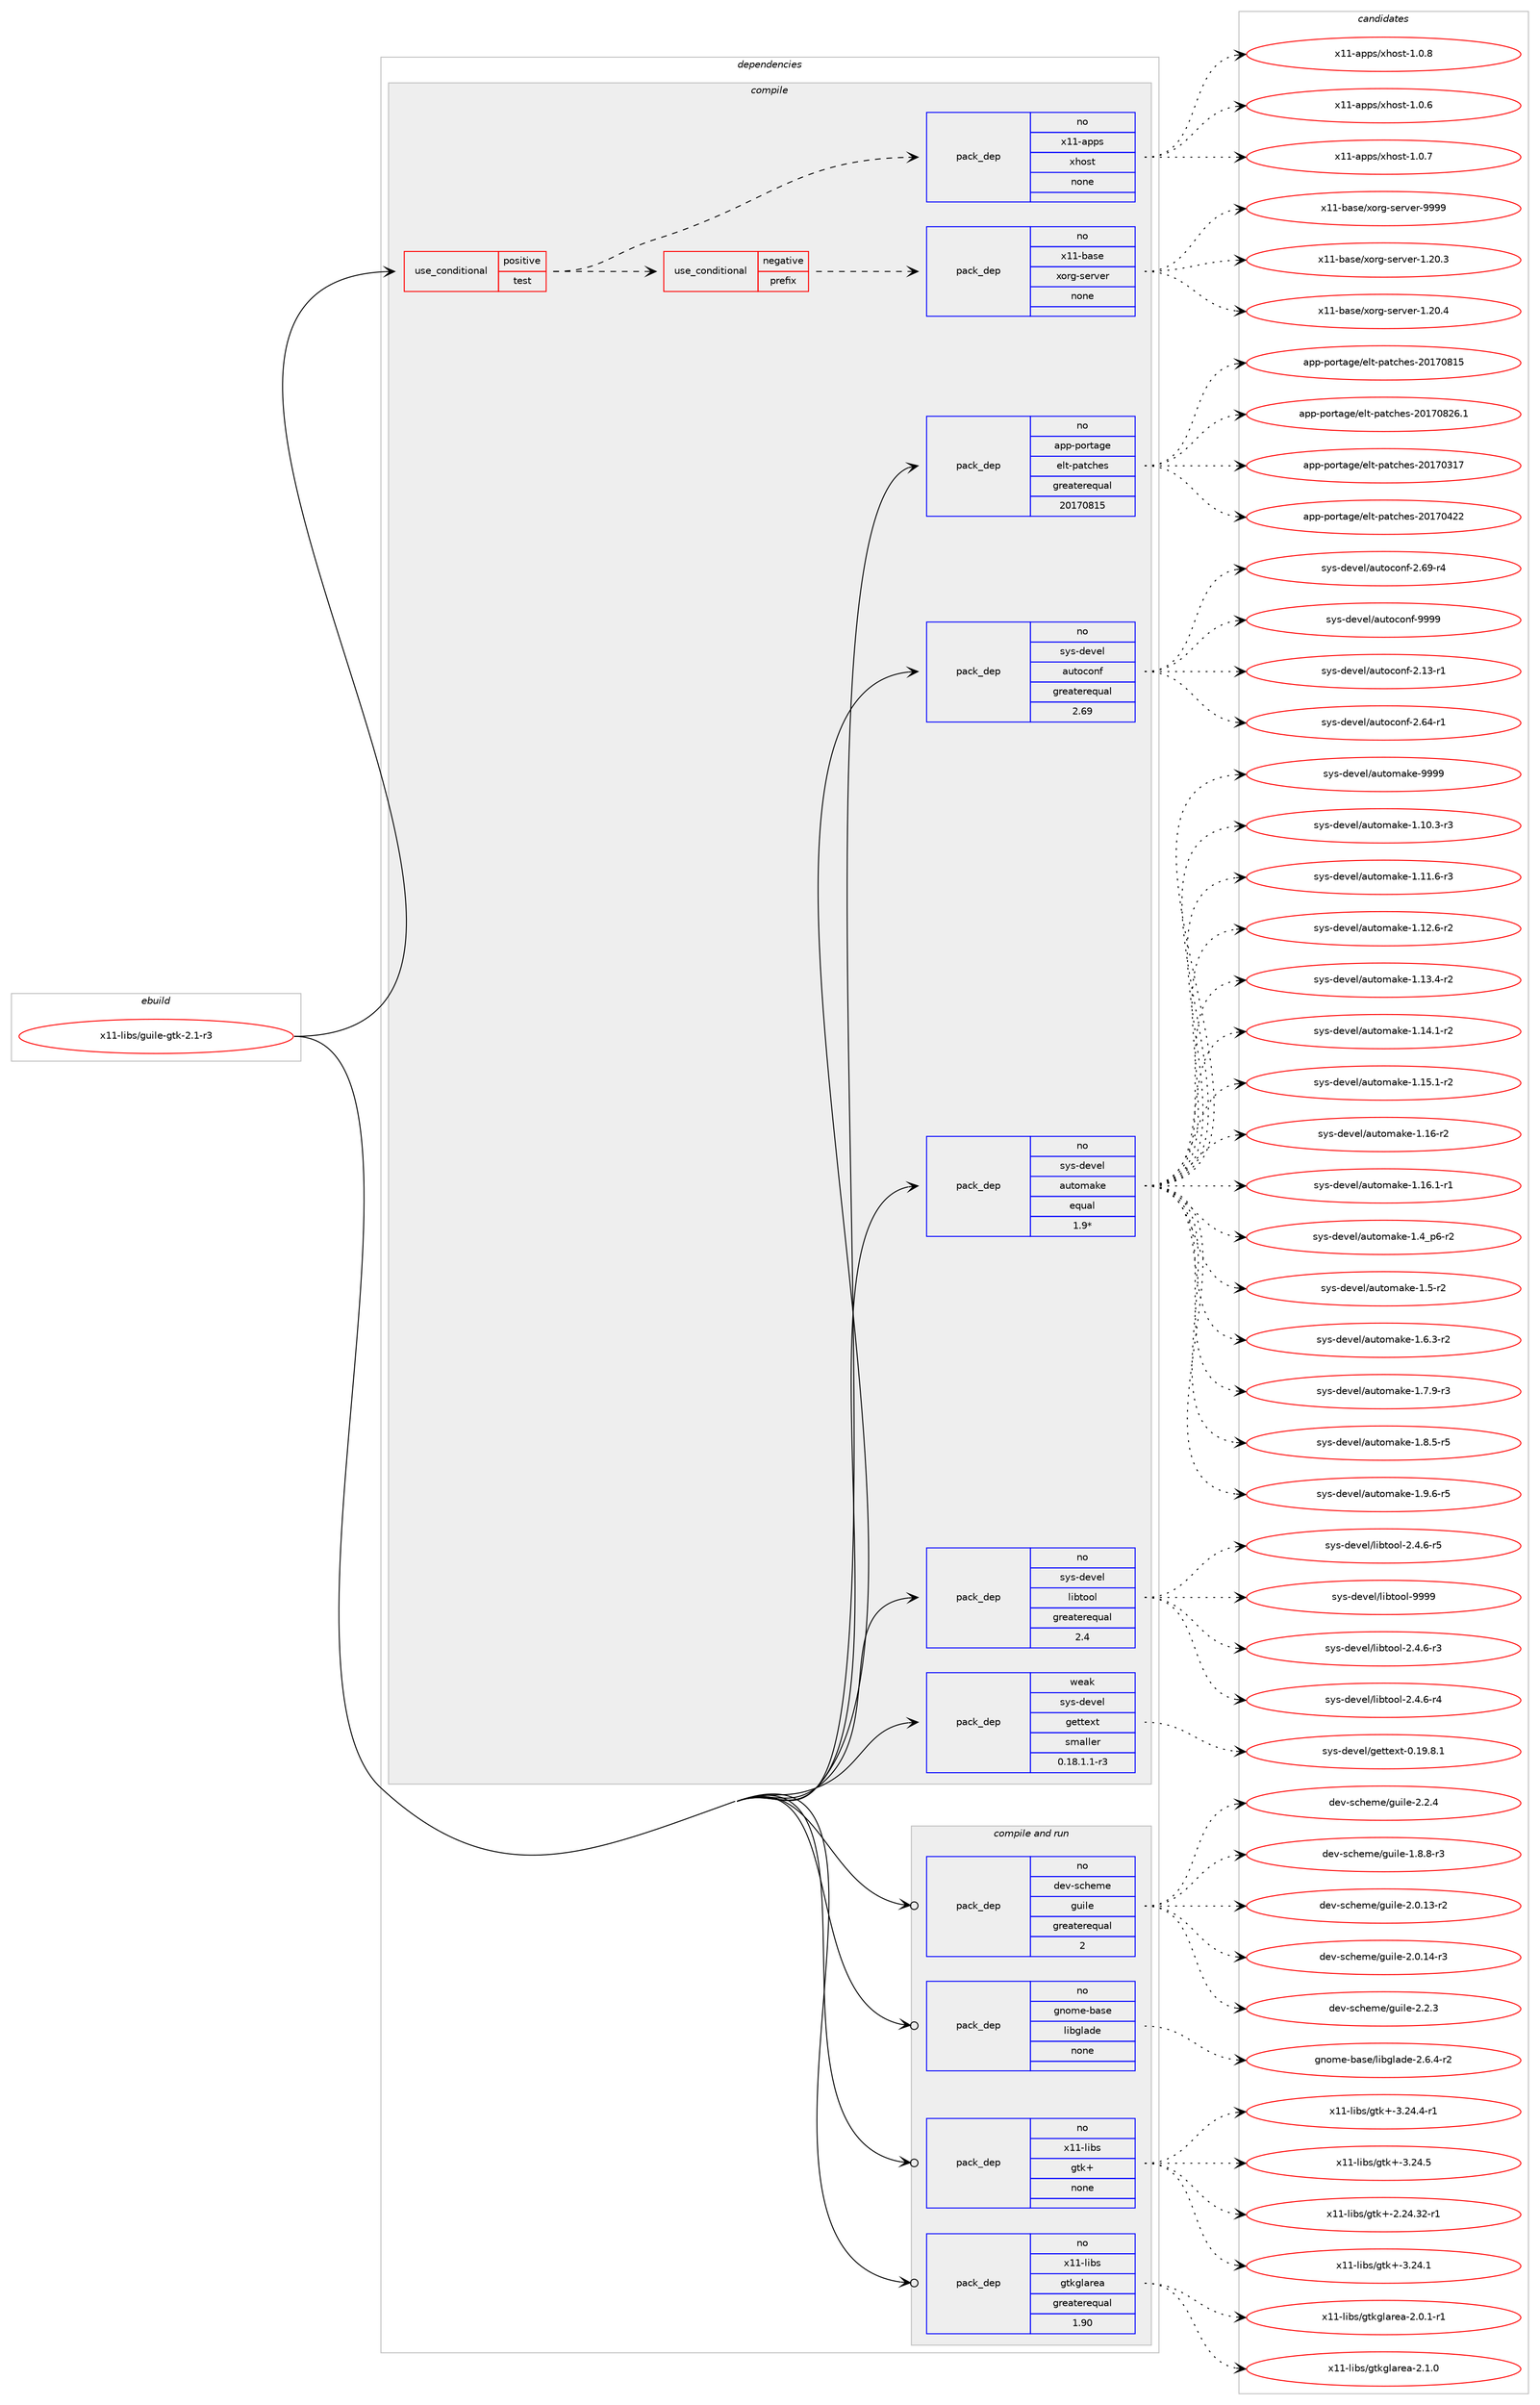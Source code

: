 digraph prolog {

# *************
# Graph options
# *************

newrank=true;
concentrate=true;
compound=true;
graph [rankdir=LR,fontname=Helvetica,fontsize=10,ranksep=1.5];#, ranksep=2.5, nodesep=0.2];
edge  [arrowhead=vee];
node  [fontname=Helvetica,fontsize=10];

# **********
# The ebuild
# **********

subgraph cluster_leftcol {
color=gray;
rank=same;
label=<<i>ebuild</i>>;
id [label="x11-libs/guile-gtk-2.1-r3", color=red, width=4, href="../x11-libs/guile-gtk-2.1-r3.svg"];
}

# ****************
# The dependencies
# ****************

subgraph cluster_midcol {
color=gray;
label=<<i>dependencies</i>>;
subgraph cluster_compile {
fillcolor="#eeeeee";
style=filled;
label=<<i>compile</i>>;
subgraph cond465981 {
dependency1759058 [label=<<TABLE BORDER="0" CELLBORDER="1" CELLSPACING="0" CELLPADDING="4"><TR><TD ROWSPAN="3" CELLPADDING="10">use_conditional</TD></TR><TR><TD>positive</TD></TR><TR><TD>test</TD></TR></TABLE>>, shape=none, color=red];
subgraph cond465982 {
dependency1759059 [label=<<TABLE BORDER="0" CELLBORDER="1" CELLSPACING="0" CELLPADDING="4"><TR><TD ROWSPAN="3" CELLPADDING="10">use_conditional</TD></TR><TR><TD>negative</TD></TR><TR><TD>prefix</TD></TR></TABLE>>, shape=none, color=red];
subgraph pack1263558 {
dependency1759060 [label=<<TABLE BORDER="0" CELLBORDER="1" CELLSPACING="0" CELLPADDING="4" WIDTH="220"><TR><TD ROWSPAN="6" CELLPADDING="30">pack_dep</TD></TR><TR><TD WIDTH="110">no</TD></TR><TR><TD>x11-base</TD></TR><TR><TD>xorg-server</TD></TR><TR><TD>none</TD></TR><TR><TD></TD></TR></TABLE>>, shape=none, color=blue];
}
dependency1759059:e -> dependency1759060:w [weight=20,style="dashed",arrowhead="vee"];
}
dependency1759058:e -> dependency1759059:w [weight=20,style="dashed",arrowhead="vee"];
subgraph pack1263559 {
dependency1759061 [label=<<TABLE BORDER="0" CELLBORDER="1" CELLSPACING="0" CELLPADDING="4" WIDTH="220"><TR><TD ROWSPAN="6" CELLPADDING="30">pack_dep</TD></TR><TR><TD WIDTH="110">no</TD></TR><TR><TD>x11-apps</TD></TR><TR><TD>xhost</TD></TR><TR><TD>none</TD></TR><TR><TD></TD></TR></TABLE>>, shape=none, color=blue];
}
dependency1759058:e -> dependency1759061:w [weight=20,style="dashed",arrowhead="vee"];
}
id:e -> dependency1759058:w [weight=20,style="solid",arrowhead="vee"];
subgraph pack1263560 {
dependency1759062 [label=<<TABLE BORDER="0" CELLBORDER="1" CELLSPACING="0" CELLPADDING="4" WIDTH="220"><TR><TD ROWSPAN="6" CELLPADDING="30">pack_dep</TD></TR><TR><TD WIDTH="110">no</TD></TR><TR><TD>app-portage</TD></TR><TR><TD>elt-patches</TD></TR><TR><TD>greaterequal</TD></TR><TR><TD>20170815</TD></TR></TABLE>>, shape=none, color=blue];
}
id:e -> dependency1759062:w [weight=20,style="solid",arrowhead="vee"];
subgraph pack1263561 {
dependency1759063 [label=<<TABLE BORDER="0" CELLBORDER="1" CELLSPACING="0" CELLPADDING="4" WIDTH="220"><TR><TD ROWSPAN="6" CELLPADDING="30">pack_dep</TD></TR><TR><TD WIDTH="110">no</TD></TR><TR><TD>sys-devel</TD></TR><TR><TD>autoconf</TD></TR><TR><TD>greaterequal</TD></TR><TR><TD>2.69</TD></TR></TABLE>>, shape=none, color=blue];
}
id:e -> dependency1759063:w [weight=20,style="solid",arrowhead="vee"];
subgraph pack1263562 {
dependency1759064 [label=<<TABLE BORDER="0" CELLBORDER="1" CELLSPACING="0" CELLPADDING="4" WIDTH="220"><TR><TD ROWSPAN="6" CELLPADDING="30">pack_dep</TD></TR><TR><TD WIDTH="110">no</TD></TR><TR><TD>sys-devel</TD></TR><TR><TD>automake</TD></TR><TR><TD>equal</TD></TR><TR><TD>1.9*</TD></TR></TABLE>>, shape=none, color=blue];
}
id:e -> dependency1759064:w [weight=20,style="solid",arrowhead="vee"];
subgraph pack1263563 {
dependency1759065 [label=<<TABLE BORDER="0" CELLBORDER="1" CELLSPACING="0" CELLPADDING="4" WIDTH="220"><TR><TD ROWSPAN="6" CELLPADDING="30">pack_dep</TD></TR><TR><TD WIDTH="110">no</TD></TR><TR><TD>sys-devel</TD></TR><TR><TD>libtool</TD></TR><TR><TD>greaterequal</TD></TR><TR><TD>2.4</TD></TR></TABLE>>, shape=none, color=blue];
}
id:e -> dependency1759065:w [weight=20,style="solid",arrowhead="vee"];
subgraph pack1263564 {
dependency1759066 [label=<<TABLE BORDER="0" CELLBORDER="1" CELLSPACING="0" CELLPADDING="4" WIDTH="220"><TR><TD ROWSPAN="6" CELLPADDING="30">pack_dep</TD></TR><TR><TD WIDTH="110">weak</TD></TR><TR><TD>sys-devel</TD></TR><TR><TD>gettext</TD></TR><TR><TD>smaller</TD></TR><TR><TD>0.18.1.1-r3</TD></TR></TABLE>>, shape=none, color=blue];
}
id:e -> dependency1759066:w [weight=20,style="solid",arrowhead="vee"];
}
subgraph cluster_compileandrun {
fillcolor="#eeeeee";
style=filled;
label=<<i>compile and run</i>>;
subgraph pack1263565 {
dependency1759067 [label=<<TABLE BORDER="0" CELLBORDER="1" CELLSPACING="0" CELLPADDING="4" WIDTH="220"><TR><TD ROWSPAN="6" CELLPADDING="30">pack_dep</TD></TR><TR><TD WIDTH="110">no</TD></TR><TR><TD>dev-scheme</TD></TR><TR><TD>guile</TD></TR><TR><TD>greaterequal</TD></TR><TR><TD>2</TD></TR></TABLE>>, shape=none, color=blue];
}
id:e -> dependency1759067:w [weight=20,style="solid",arrowhead="odotvee"];
subgraph pack1263566 {
dependency1759068 [label=<<TABLE BORDER="0" CELLBORDER="1" CELLSPACING="0" CELLPADDING="4" WIDTH="220"><TR><TD ROWSPAN="6" CELLPADDING="30">pack_dep</TD></TR><TR><TD WIDTH="110">no</TD></TR><TR><TD>gnome-base</TD></TR><TR><TD>libglade</TD></TR><TR><TD>none</TD></TR><TR><TD></TD></TR></TABLE>>, shape=none, color=blue];
}
id:e -> dependency1759068:w [weight=20,style="solid",arrowhead="odotvee"];
subgraph pack1263567 {
dependency1759069 [label=<<TABLE BORDER="0" CELLBORDER="1" CELLSPACING="0" CELLPADDING="4" WIDTH="220"><TR><TD ROWSPAN="6" CELLPADDING="30">pack_dep</TD></TR><TR><TD WIDTH="110">no</TD></TR><TR><TD>x11-libs</TD></TR><TR><TD>gtk+</TD></TR><TR><TD>none</TD></TR><TR><TD></TD></TR></TABLE>>, shape=none, color=blue];
}
id:e -> dependency1759069:w [weight=20,style="solid",arrowhead="odotvee"];
subgraph pack1263568 {
dependency1759070 [label=<<TABLE BORDER="0" CELLBORDER="1" CELLSPACING="0" CELLPADDING="4" WIDTH="220"><TR><TD ROWSPAN="6" CELLPADDING="30">pack_dep</TD></TR><TR><TD WIDTH="110">no</TD></TR><TR><TD>x11-libs</TD></TR><TR><TD>gtkglarea</TD></TR><TR><TD>greaterequal</TD></TR><TR><TD>1.90</TD></TR></TABLE>>, shape=none, color=blue];
}
id:e -> dependency1759070:w [weight=20,style="solid",arrowhead="odotvee"];
}
subgraph cluster_run {
fillcolor="#eeeeee";
style=filled;
label=<<i>run</i>>;
}
}

# **************
# The candidates
# **************

subgraph cluster_choices {
rank=same;
color=gray;
label=<<i>candidates</i>>;

subgraph choice1263558 {
color=black;
nodesep=1;
choice1204949459897115101471201111141034511510111411810111445494650484651 [label="x11-base/xorg-server-1.20.3", color=red, width=4,href="../x11-base/xorg-server-1.20.3.svg"];
choice1204949459897115101471201111141034511510111411810111445494650484652 [label="x11-base/xorg-server-1.20.4", color=red, width=4,href="../x11-base/xorg-server-1.20.4.svg"];
choice120494945989711510147120111114103451151011141181011144557575757 [label="x11-base/xorg-server-9999", color=red, width=4,href="../x11-base/xorg-server-9999.svg"];
dependency1759060:e -> choice1204949459897115101471201111141034511510111411810111445494650484651:w [style=dotted,weight="100"];
dependency1759060:e -> choice1204949459897115101471201111141034511510111411810111445494650484652:w [style=dotted,weight="100"];
dependency1759060:e -> choice120494945989711510147120111114103451151011141181011144557575757:w [style=dotted,weight="100"];
}
subgraph choice1263559 {
color=black;
nodesep=1;
choice1204949459711211211547120104111115116454946484654 [label="x11-apps/xhost-1.0.6", color=red, width=4,href="../x11-apps/xhost-1.0.6.svg"];
choice1204949459711211211547120104111115116454946484655 [label="x11-apps/xhost-1.0.7", color=red, width=4,href="../x11-apps/xhost-1.0.7.svg"];
choice1204949459711211211547120104111115116454946484656 [label="x11-apps/xhost-1.0.8", color=red, width=4,href="../x11-apps/xhost-1.0.8.svg"];
dependency1759061:e -> choice1204949459711211211547120104111115116454946484654:w [style=dotted,weight="100"];
dependency1759061:e -> choice1204949459711211211547120104111115116454946484655:w [style=dotted,weight="100"];
dependency1759061:e -> choice1204949459711211211547120104111115116454946484656:w [style=dotted,weight="100"];
}
subgraph choice1263560 {
color=black;
nodesep=1;
choice97112112451121111141169710310147101108116451129711699104101115455048495548514955 [label="app-portage/elt-patches-20170317", color=red, width=4,href="../app-portage/elt-patches-20170317.svg"];
choice97112112451121111141169710310147101108116451129711699104101115455048495548525050 [label="app-portage/elt-patches-20170422", color=red, width=4,href="../app-portage/elt-patches-20170422.svg"];
choice97112112451121111141169710310147101108116451129711699104101115455048495548564953 [label="app-portage/elt-patches-20170815", color=red, width=4,href="../app-portage/elt-patches-20170815.svg"];
choice971121124511211111411697103101471011081164511297116991041011154550484955485650544649 [label="app-portage/elt-patches-20170826.1", color=red, width=4,href="../app-portage/elt-patches-20170826.1.svg"];
dependency1759062:e -> choice97112112451121111141169710310147101108116451129711699104101115455048495548514955:w [style=dotted,weight="100"];
dependency1759062:e -> choice97112112451121111141169710310147101108116451129711699104101115455048495548525050:w [style=dotted,weight="100"];
dependency1759062:e -> choice97112112451121111141169710310147101108116451129711699104101115455048495548564953:w [style=dotted,weight="100"];
dependency1759062:e -> choice971121124511211111411697103101471011081164511297116991041011154550484955485650544649:w [style=dotted,weight="100"];
}
subgraph choice1263561 {
color=black;
nodesep=1;
choice1151211154510010111810110847971171161119911111010245504649514511449 [label="sys-devel/autoconf-2.13-r1", color=red, width=4,href="../sys-devel/autoconf-2.13-r1.svg"];
choice1151211154510010111810110847971171161119911111010245504654524511449 [label="sys-devel/autoconf-2.64-r1", color=red, width=4,href="../sys-devel/autoconf-2.64-r1.svg"];
choice1151211154510010111810110847971171161119911111010245504654574511452 [label="sys-devel/autoconf-2.69-r4", color=red, width=4,href="../sys-devel/autoconf-2.69-r4.svg"];
choice115121115451001011181011084797117116111991111101024557575757 [label="sys-devel/autoconf-9999", color=red, width=4,href="../sys-devel/autoconf-9999.svg"];
dependency1759063:e -> choice1151211154510010111810110847971171161119911111010245504649514511449:w [style=dotted,weight="100"];
dependency1759063:e -> choice1151211154510010111810110847971171161119911111010245504654524511449:w [style=dotted,weight="100"];
dependency1759063:e -> choice1151211154510010111810110847971171161119911111010245504654574511452:w [style=dotted,weight="100"];
dependency1759063:e -> choice115121115451001011181011084797117116111991111101024557575757:w [style=dotted,weight="100"];
}
subgraph choice1263562 {
color=black;
nodesep=1;
choice11512111545100101118101108479711711611110997107101454946494846514511451 [label="sys-devel/automake-1.10.3-r3", color=red, width=4,href="../sys-devel/automake-1.10.3-r3.svg"];
choice11512111545100101118101108479711711611110997107101454946494946544511451 [label="sys-devel/automake-1.11.6-r3", color=red, width=4,href="../sys-devel/automake-1.11.6-r3.svg"];
choice11512111545100101118101108479711711611110997107101454946495046544511450 [label="sys-devel/automake-1.12.6-r2", color=red, width=4,href="../sys-devel/automake-1.12.6-r2.svg"];
choice11512111545100101118101108479711711611110997107101454946495146524511450 [label="sys-devel/automake-1.13.4-r2", color=red, width=4,href="../sys-devel/automake-1.13.4-r2.svg"];
choice11512111545100101118101108479711711611110997107101454946495246494511450 [label="sys-devel/automake-1.14.1-r2", color=red, width=4,href="../sys-devel/automake-1.14.1-r2.svg"];
choice11512111545100101118101108479711711611110997107101454946495346494511450 [label="sys-devel/automake-1.15.1-r2", color=red, width=4,href="../sys-devel/automake-1.15.1-r2.svg"];
choice1151211154510010111810110847971171161111099710710145494649544511450 [label="sys-devel/automake-1.16-r2", color=red, width=4,href="../sys-devel/automake-1.16-r2.svg"];
choice11512111545100101118101108479711711611110997107101454946495446494511449 [label="sys-devel/automake-1.16.1-r1", color=red, width=4,href="../sys-devel/automake-1.16.1-r1.svg"];
choice115121115451001011181011084797117116111109971071014549465295112544511450 [label="sys-devel/automake-1.4_p6-r2", color=red, width=4,href="../sys-devel/automake-1.4_p6-r2.svg"];
choice11512111545100101118101108479711711611110997107101454946534511450 [label="sys-devel/automake-1.5-r2", color=red, width=4,href="../sys-devel/automake-1.5-r2.svg"];
choice115121115451001011181011084797117116111109971071014549465446514511450 [label="sys-devel/automake-1.6.3-r2", color=red, width=4,href="../sys-devel/automake-1.6.3-r2.svg"];
choice115121115451001011181011084797117116111109971071014549465546574511451 [label="sys-devel/automake-1.7.9-r3", color=red, width=4,href="../sys-devel/automake-1.7.9-r3.svg"];
choice115121115451001011181011084797117116111109971071014549465646534511453 [label="sys-devel/automake-1.8.5-r5", color=red, width=4,href="../sys-devel/automake-1.8.5-r5.svg"];
choice115121115451001011181011084797117116111109971071014549465746544511453 [label="sys-devel/automake-1.9.6-r5", color=red, width=4,href="../sys-devel/automake-1.9.6-r5.svg"];
choice115121115451001011181011084797117116111109971071014557575757 [label="sys-devel/automake-9999", color=red, width=4,href="../sys-devel/automake-9999.svg"];
dependency1759064:e -> choice11512111545100101118101108479711711611110997107101454946494846514511451:w [style=dotted,weight="100"];
dependency1759064:e -> choice11512111545100101118101108479711711611110997107101454946494946544511451:w [style=dotted,weight="100"];
dependency1759064:e -> choice11512111545100101118101108479711711611110997107101454946495046544511450:w [style=dotted,weight="100"];
dependency1759064:e -> choice11512111545100101118101108479711711611110997107101454946495146524511450:w [style=dotted,weight="100"];
dependency1759064:e -> choice11512111545100101118101108479711711611110997107101454946495246494511450:w [style=dotted,weight="100"];
dependency1759064:e -> choice11512111545100101118101108479711711611110997107101454946495346494511450:w [style=dotted,weight="100"];
dependency1759064:e -> choice1151211154510010111810110847971171161111099710710145494649544511450:w [style=dotted,weight="100"];
dependency1759064:e -> choice11512111545100101118101108479711711611110997107101454946495446494511449:w [style=dotted,weight="100"];
dependency1759064:e -> choice115121115451001011181011084797117116111109971071014549465295112544511450:w [style=dotted,weight="100"];
dependency1759064:e -> choice11512111545100101118101108479711711611110997107101454946534511450:w [style=dotted,weight="100"];
dependency1759064:e -> choice115121115451001011181011084797117116111109971071014549465446514511450:w [style=dotted,weight="100"];
dependency1759064:e -> choice115121115451001011181011084797117116111109971071014549465546574511451:w [style=dotted,weight="100"];
dependency1759064:e -> choice115121115451001011181011084797117116111109971071014549465646534511453:w [style=dotted,weight="100"];
dependency1759064:e -> choice115121115451001011181011084797117116111109971071014549465746544511453:w [style=dotted,weight="100"];
dependency1759064:e -> choice115121115451001011181011084797117116111109971071014557575757:w [style=dotted,weight="100"];
}
subgraph choice1263563 {
color=black;
nodesep=1;
choice1151211154510010111810110847108105981161111111084550465246544511451 [label="sys-devel/libtool-2.4.6-r3", color=red, width=4,href="../sys-devel/libtool-2.4.6-r3.svg"];
choice1151211154510010111810110847108105981161111111084550465246544511452 [label="sys-devel/libtool-2.4.6-r4", color=red, width=4,href="../sys-devel/libtool-2.4.6-r4.svg"];
choice1151211154510010111810110847108105981161111111084550465246544511453 [label="sys-devel/libtool-2.4.6-r5", color=red, width=4,href="../sys-devel/libtool-2.4.6-r5.svg"];
choice1151211154510010111810110847108105981161111111084557575757 [label="sys-devel/libtool-9999", color=red, width=4,href="../sys-devel/libtool-9999.svg"];
dependency1759065:e -> choice1151211154510010111810110847108105981161111111084550465246544511451:w [style=dotted,weight="100"];
dependency1759065:e -> choice1151211154510010111810110847108105981161111111084550465246544511452:w [style=dotted,weight="100"];
dependency1759065:e -> choice1151211154510010111810110847108105981161111111084550465246544511453:w [style=dotted,weight="100"];
dependency1759065:e -> choice1151211154510010111810110847108105981161111111084557575757:w [style=dotted,weight="100"];
}
subgraph choice1263564 {
color=black;
nodesep=1;
choice1151211154510010111810110847103101116116101120116454846495746564649 [label="sys-devel/gettext-0.19.8.1", color=red, width=4,href="../sys-devel/gettext-0.19.8.1.svg"];
dependency1759066:e -> choice1151211154510010111810110847103101116116101120116454846495746564649:w [style=dotted,weight="100"];
}
subgraph choice1263565 {
color=black;
nodesep=1;
choice1001011184511599104101109101471031171051081014549465646564511451 [label="dev-scheme/guile-1.8.8-r3", color=red, width=4,href="../dev-scheme/guile-1.8.8-r3.svg"];
choice100101118451159910410110910147103117105108101455046484649514511450 [label="dev-scheme/guile-2.0.13-r2", color=red, width=4,href="../dev-scheme/guile-2.0.13-r2.svg"];
choice100101118451159910410110910147103117105108101455046484649524511451 [label="dev-scheme/guile-2.0.14-r3", color=red, width=4,href="../dev-scheme/guile-2.0.14-r3.svg"];
choice100101118451159910410110910147103117105108101455046504651 [label="dev-scheme/guile-2.2.3", color=red, width=4,href="../dev-scheme/guile-2.2.3.svg"];
choice100101118451159910410110910147103117105108101455046504652 [label="dev-scheme/guile-2.2.4", color=red, width=4,href="../dev-scheme/guile-2.2.4.svg"];
dependency1759067:e -> choice1001011184511599104101109101471031171051081014549465646564511451:w [style=dotted,weight="100"];
dependency1759067:e -> choice100101118451159910410110910147103117105108101455046484649514511450:w [style=dotted,weight="100"];
dependency1759067:e -> choice100101118451159910410110910147103117105108101455046484649524511451:w [style=dotted,weight="100"];
dependency1759067:e -> choice100101118451159910410110910147103117105108101455046504651:w [style=dotted,weight="100"];
dependency1759067:e -> choice100101118451159910410110910147103117105108101455046504652:w [style=dotted,weight="100"];
}
subgraph choice1263566 {
color=black;
nodesep=1;
choice1031101111091014598971151014710810598103108971001014550465446524511450 [label="gnome-base/libglade-2.6.4-r2", color=red, width=4,href="../gnome-base/libglade-2.6.4-r2.svg"];
dependency1759068:e -> choice1031101111091014598971151014710810598103108971001014550465446524511450:w [style=dotted,weight="100"];
}
subgraph choice1263567 {
color=black;
nodesep=1;
choice12049494510810598115471031161074345504650524651504511449 [label="x11-libs/gtk+-2.24.32-r1", color=red, width=4,href="../x11-libs/gtk+-2.24.32-r1.svg"];
choice12049494510810598115471031161074345514650524649 [label="x11-libs/gtk+-3.24.1", color=red, width=4,href="../x11-libs/gtk+-3.24.1.svg"];
choice120494945108105981154710311610743455146505246524511449 [label="x11-libs/gtk+-3.24.4-r1", color=red, width=4,href="../x11-libs/gtk+-3.24.4-r1.svg"];
choice12049494510810598115471031161074345514650524653 [label="x11-libs/gtk+-3.24.5", color=red, width=4,href="../x11-libs/gtk+-3.24.5.svg"];
dependency1759069:e -> choice12049494510810598115471031161074345504650524651504511449:w [style=dotted,weight="100"];
dependency1759069:e -> choice12049494510810598115471031161074345514650524649:w [style=dotted,weight="100"];
dependency1759069:e -> choice120494945108105981154710311610743455146505246524511449:w [style=dotted,weight="100"];
dependency1759069:e -> choice12049494510810598115471031161074345514650524653:w [style=dotted,weight="100"];
}
subgraph choice1263568 {
color=black;
nodesep=1;
choice120494945108105981154710311610710310897114101974550464846494511449 [label="x11-libs/gtkglarea-2.0.1-r1", color=red, width=4,href="../x11-libs/gtkglarea-2.0.1-r1.svg"];
choice12049494510810598115471031161071031089711410197455046494648 [label="x11-libs/gtkglarea-2.1.0", color=red, width=4,href="../x11-libs/gtkglarea-2.1.0.svg"];
dependency1759070:e -> choice120494945108105981154710311610710310897114101974550464846494511449:w [style=dotted,weight="100"];
dependency1759070:e -> choice12049494510810598115471031161071031089711410197455046494648:w [style=dotted,weight="100"];
}
}

}
